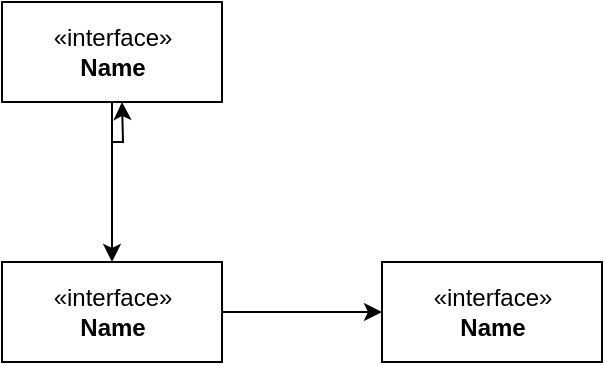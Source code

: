 <mxfile version="13.10.1" type="github">
  <diagram id="C5RBs43oDa-KdzZeNtuy" name="Page-1">
    <mxGraphModel dx="1422" dy="882" grid="1" gridSize="10" guides="1" tooltips="1" connect="1" arrows="1" fold="1" page="1" pageScale="1" pageWidth="827" pageHeight="1169" math="0" shadow="0">
      <root>
        <mxCell id="WIyWlLk6GJQsqaUBKTNV-0" />
        <mxCell id="WIyWlLk6GJQsqaUBKTNV-1" parent="WIyWlLk6GJQsqaUBKTNV-0" />
        <mxCell id="0IVzV0hmwD-S7NBdMGR9-2" value="" style="edgeStyle=orthogonalEdgeStyle;rounded=0;orthogonalLoop=1;jettySize=auto;html=1;" edge="1" parent="WIyWlLk6GJQsqaUBKTNV-1" source="0IVzV0hmwD-S7NBdMGR9-0">
          <mxGeometry relative="1" as="geometry">
            <mxPoint x="240" y="170" as="targetPoint" />
          </mxGeometry>
        </mxCell>
        <mxCell id="0IVzV0hmwD-S7NBdMGR9-5" style="edgeStyle=orthogonalEdgeStyle;rounded=0;orthogonalLoop=1;jettySize=auto;html=1;entryX=0.5;entryY=0;entryDx=0;entryDy=0;" edge="1" parent="WIyWlLk6GJQsqaUBKTNV-1" source="0IVzV0hmwD-S7NBdMGR9-0" target="0IVzV0hmwD-S7NBdMGR9-1">
          <mxGeometry relative="1" as="geometry">
            <mxPoint x="235" y="220" as="targetPoint" />
          </mxGeometry>
        </mxCell>
        <mxCell id="0IVzV0hmwD-S7NBdMGR9-0" value="&amp;laquo;interface&amp;raquo;&lt;br&gt;&lt;b&gt;Name&lt;/b&gt;" style="html=1;" vertex="1" parent="WIyWlLk6GJQsqaUBKTNV-1">
          <mxGeometry x="180" y="120" width="110" height="50" as="geometry" />
        </mxCell>
        <mxCell id="0IVzV0hmwD-S7NBdMGR9-4" value="" style="edgeStyle=orthogonalEdgeStyle;rounded=0;orthogonalLoop=1;jettySize=auto;html=1;" edge="1" parent="WIyWlLk6GJQsqaUBKTNV-1" source="0IVzV0hmwD-S7NBdMGR9-1" target="0IVzV0hmwD-S7NBdMGR9-3">
          <mxGeometry relative="1" as="geometry" />
        </mxCell>
        <mxCell id="0IVzV0hmwD-S7NBdMGR9-1" value="&amp;laquo;interface&amp;raquo;&lt;br&gt;&lt;b&gt;Name&lt;/b&gt;" style="html=1;" vertex="1" parent="WIyWlLk6GJQsqaUBKTNV-1">
          <mxGeometry x="180" y="250" width="110" height="50" as="geometry" />
        </mxCell>
        <mxCell id="0IVzV0hmwD-S7NBdMGR9-3" value="&amp;laquo;interface&amp;raquo;&lt;br&gt;&lt;b&gt;Name&lt;/b&gt;" style="html=1;" vertex="1" parent="WIyWlLk6GJQsqaUBKTNV-1">
          <mxGeometry x="370" y="250" width="110" height="50" as="geometry" />
        </mxCell>
      </root>
    </mxGraphModel>
  </diagram>
</mxfile>
